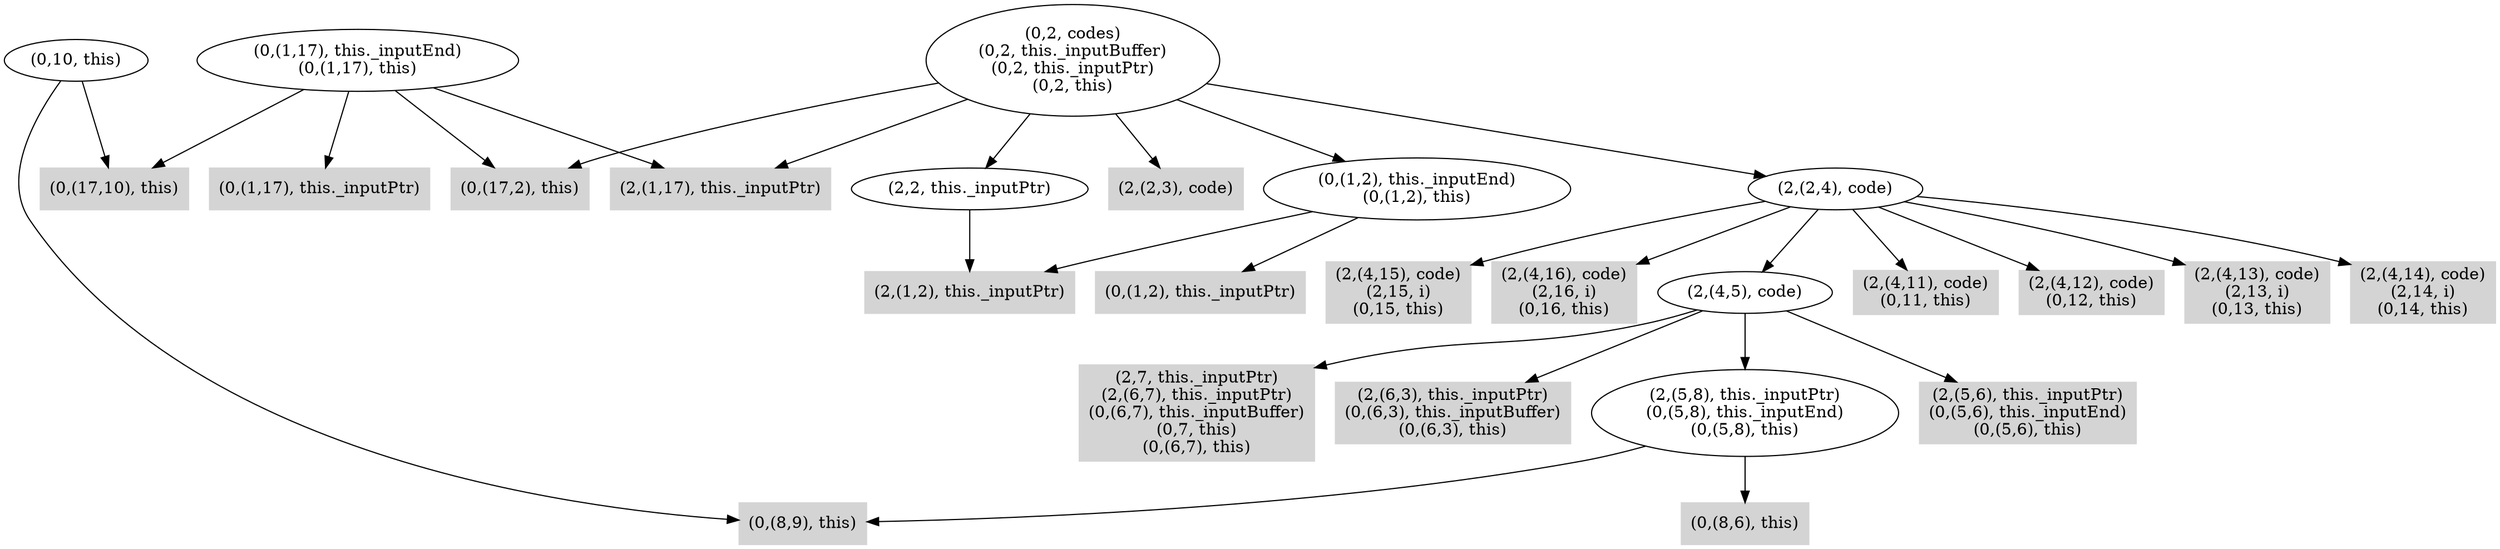 digraph { 
1810 [shape=box,style=filled,color=".0 .0 .83",label="(0,(17,2), this)"];
1811 [shape=box,style=filled,color=".0 .0 .83",label="(0,(17,10), this)"];
1812 [shape=box,style=filled,color=".0 .0 .83",label="(0,(1,17), this._inputPtr)"];
1813 [shape=box,style=filled,color=".0 .0 .83",label="(2,(1,17), this._inputPtr)"];
1814 [label="(0,(1,17), this._inputEnd)\n(0,(1,17), this)"];
1815 [shape=box,style=filled,color=".0 .0 .83",label="(0,(1,2), this._inputPtr)"];
1816 [shape=box,style=filled,color=".0 .0 .83",label="(2,(1,2), this._inputPtr)"];
1817 [label="(0,(1,2), this._inputEnd)\n(0,(1,2), this)"];
1818 [shape=box,style=filled,color=".0 .0 .83",label="(0,(8,9), this)"];
1819 [shape=box,style=filled,color=".0 .0 .83",label="(0,(8,6), this)"];
1820 [label="(2,(5,8), this._inputPtr)\n(0,(5,8), this._inputEnd)\n(0,(5,8), this)"];
1821 [shape=box,style=filled,color=".0 .0 .83",label="(2,(5,6), this._inputPtr)\n(0,(5,6), this._inputEnd)\n(0,(5,6), this)"];
1822 [shape=box,style=filled,color=".0 .0 .83",label="(2,7, this._inputPtr)\n(2,(6,7), this._inputPtr)\n(0,(6,7), this._inputBuffer)\n(0,7, this)\n(0,(6,7), this)"];
1823 [shape=box,style=filled,color=".0 .0 .83",label="(2,(6,3), this._inputPtr)\n(0,(6,3), this._inputBuffer)\n(0,(6,3), this)"];
1824 [shape=box,style=filled,color=".0 .0 .83",label="(2,(4,11), code)\n(0,11, this)"];
1825 [shape=box,style=filled,color=".0 .0 .83",label="(2,(4,12), code)\n(0,12, this)"];
1826 [shape=box,style=filled,color=".0 .0 .83",label="(2,(4,13), code)\n(2,13, i)\n(0,13, this)"];
1827 [shape=box,style=filled,color=".0 .0 .83",label="(2,(4,14), code)\n(2,14, i)\n(0,14, this)"];
1828 [shape=box,style=filled,color=".0 .0 .83",label="(2,(4,15), code)\n(2,15, i)\n(0,15, this)"];
1829 [shape=box,style=filled,color=".0 .0 .83",label="(2,(4,16), code)\n(2,16, i)\n(0,16, this)"];
1830 [label="(2,2, this._inputPtr)"];
1831 [label="(2,(4,5), code)"];
1832 [label="(2,(2,4), code)"];
1833 [shape=box,style=filled,color=".0 .0 .83",label="(2,(2,3), code)"];
1834 [label="(0,2, codes)\n(0,2, this._inputBuffer)\n(0,2, this._inputPtr)\n(0,2, this)"];
1835 [label="(0,10, this)"];
1814 -> 1810;
1814 -> 1811;
1814 -> 1812;
1814 -> 1813;
1817 -> 1815;
1817 -> 1816;
1820 -> 1818;
1820 -> 1819;
1830 -> 1816;
1831 -> 1820;
1831 -> 1821;
1831 -> 1822;
1831 -> 1823;
1832 -> 1824;
1832 -> 1825;
1832 -> 1826;
1832 -> 1827;
1832 -> 1828;
1832 -> 1829;
1832 -> 1831;
1834 -> 1810;
1834 -> 1813;
1834 -> 1817;
1834 -> 1830;
1834 -> 1832;
1834 -> 1833;
1835 -> 1811;
1835 -> 1818;
}
